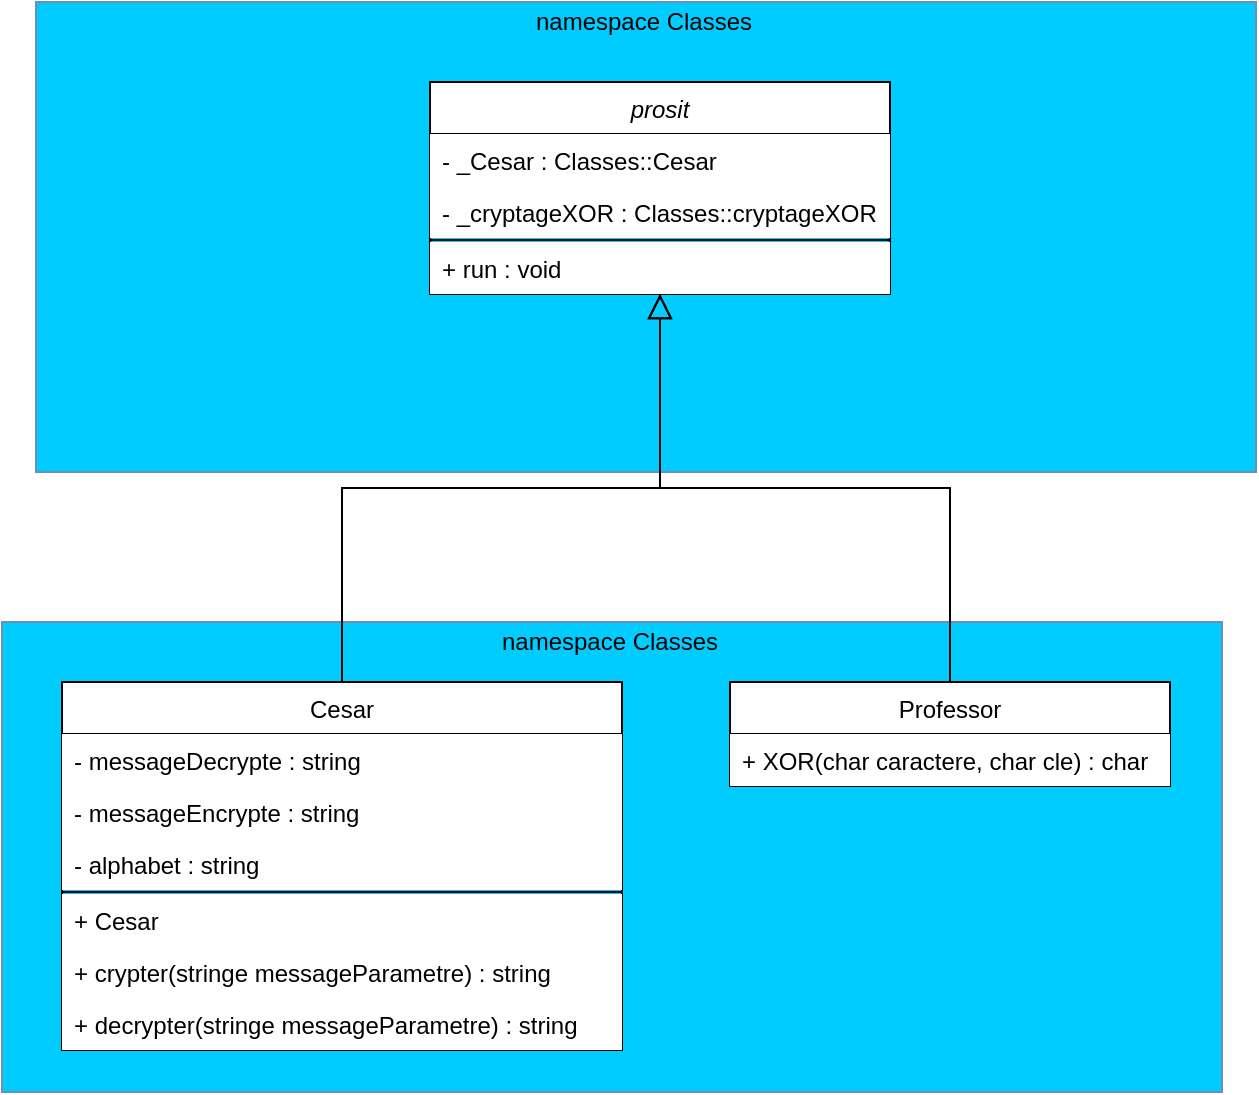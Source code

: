 <mxfile version="15.2.7" type="device"><diagram id="C5RBs43oDa-KdzZeNtuy" name="Page-1"><mxGraphModel dx="1463" dy="846" grid="1" gridSize="10" guides="1" tooltips="1" connect="1" arrows="1" fold="1" page="1" pageScale="1" pageWidth="827" pageHeight="1169" math="0" shadow="0"><root><mxCell id="WIyWlLk6GJQsqaUBKTNV-0"/><mxCell id="WIyWlLk6GJQsqaUBKTNV-1" parent="WIyWlLk6GJQsqaUBKTNV-0"/><mxCell id="lTp-fACrL71Uacy8y6Iw-5" value="" style="rounded=0;whiteSpace=wrap;html=1;fillColor=#00CCFF;strokeColor=#6c8ebf;" vertex="1" parent="WIyWlLk6GJQsqaUBKTNV-1"><mxGeometry x="127" y="80" width="610" height="235" as="geometry"/></mxCell><mxCell id="lTp-fACrL71Uacy8y6Iw-6" value="namespace Classes" style="text;html=1;strokeColor=none;fillColor=none;align=center;verticalAlign=middle;whiteSpace=wrap;rounded=0;" vertex="1" parent="WIyWlLk6GJQsqaUBKTNV-1"><mxGeometry x="371" y="80" width="120" height="20" as="geometry"/></mxCell><mxCell id="lTp-fACrL71Uacy8y6Iw-3" value="" style="rounded=0;whiteSpace=wrap;html=1;fillColor=#00CCFF;strokeColor=#6c8ebf;" vertex="1" parent="WIyWlLk6GJQsqaUBKTNV-1"><mxGeometry x="110" y="390" width="610" height="235" as="geometry"/></mxCell><mxCell id="zkfFHV4jXpPFQw0GAbJ--0" value="prosit" style="swimlane;fontStyle=2;align=center;verticalAlign=top;childLayout=stackLayout;horizontal=1;startSize=26;horizontalStack=0;resizeParent=1;resizeLast=0;collapsible=1;marginBottom=0;rounded=0;shadow=0;strokeWidth=1;" parent="WIyWlLk6GJQsqaUBKTNV-1" vertex="1"><mxGeometry x="324" y="120" width="230" height="106" as="geometry"><mxRectangle x="230" y="140" width="160" height="26" as="alternateBounds"/></mxGeometry></mxCell><mxCell id="zkfFHV4jXpPFQw0GAbJ--1" value="- _Cesar : Classes::Cesar" style="text;align=left;verticalAlign=top;spacingLeft=4;spacingRight=4;overflow=hidden;rotatable=0;points=[[0,0.5],[1,0.5]];portConstraint=eastwest;fillColor=default;" parent="zkfFHV4jXpPFQw0GAbJ--0" vertex="1"><mxGeometry y="26" width="230" height="26" as="geometry"/></mxCell><mxCell id="zkfFHV4jXpPFQw0GAbJ--2" value="- _cryptageXOR : Classes::cryptageXOR" style="text;align=left;verticalAlign=top;spacingLeft=4;spacingRight=4;overflow=hidden;rotatable=0;points=[[0,0.5],[1,0.5]];portConstraint=eastwest;rounded=0;shadow=0;html=0;fillColor=default;" parent="zkfFHV4jXpPFQw0GAbJ--0" vertex="1"><mxGeometry y="52" width="230" height="26" as="geometry"/></mxCell><mxCell id="zkfFHV4jXpPFQw0GAbJ--4" value="" style="line;html=1;strokeWidth=1;align=left;verticalAlign=middle;spacingTop=-1;spacingLeft=3;spacingRight=3;rotatable=0;labelPosition=right;points=[];portConstraint=eastwest;" parent="zkfFHV4jXpPFQw0GAbJ--0" vertex="1"><mxGeometry y="78" width="230" height="2" as="geometry"/></mxCell><mxCell id="zkfFHV4jXpPFQw0GAbJ--5" value="+ run : void" style="text;align=left;verticalAlign=top;spacingLeft=4;spacingRight=4;overflow=hidden;rotatable=0;points=[[0,0.5],[1,0.5]];portConstraint=eastwest;fillColor=default;" parent="zkfFHV4jXpPFQw0GAbJ--0" vertex="1"><mxGeometry y="80" width="230" height="26" as="geometry"/></mxCell><mxCell id="zkfFHV4jXpPFQw0GAbJ--6" value="Cesar" style="swimlane;fontStyle=0;align=center;verticalAlign=top;childLayout=stackLayout;horizontal=1;startSize=26;horizontalStack=0;resizeParent=1;resizeLast=0;collapsible=1;marginBottom=0;rounded=0;shadow=0;strokeWidth=1;" parent="WIyWlLk6GJQsqaUBKTNV-1" vertex="1"><mxGeometry x="140" y="420" width="280" height="184" as="geometry"><mxRectangle x="130" y="380" width="160" height="26" as="alternateBounds"/></mxGeometry></mxCell><mxCell id="zkfFHV4jXpPFQw0GAbJ--7" value="- messageDecrypte : string" style="text;align=left;verticalAlign=top;spacingLeft=4;spacingRight=4;overflow=hidden;rotatable=0;points=[[0,0.5],[1,0.5]];portConstraint=eastwest;fillColor=default;" parent="zkfFHV4jXpPFQw0GAbJ--6" vertex="1"><mxGeometry y="26" width="280" height="26" as="geometry"/></mxCell><mxCell id="lTp-fACrL71Uacy8y6Iw-1" value="- messageEncrypte : string" style="text;align=left;verticalAlign=top;spacingLeft=4;spacingRight=4;overflow=hidden;rotatable=0;points=[[0,0.5],[1,0.5]];portConstraint=eastwest;rounded=0;shadow=0;html=0;fillColor=default;" vertex="1" parent="zkfFHV4jXpPFQw0GAbJ--6"><mxGeometry y="52" width="280" height="26" as="geometry"/></mxCell><mxCell id="lTp-fACrL71Uacy8y6Iw-0" value="- alphabet : string" style="text;align=left;verticalAlign=top;spacingLeft=4;spacingRight=4;overflow=hidden;rotatable=0;points=[[0,0.5],[1,0.5]];portConstraint=eastwest;fillColor=default;" vertex="1" parent="zkfFHV4jXpPFQw0GAbJ--6"><mxGeometry y="78" width="280" height="26" as="geometry"/></mxCell><mxCell id="zkfFHV4jXpPFQw0GAbJ--9" value="" style="line;html=1;strokeWidth=1;align=left;verticalAlign=middle;spacingTop=-1;spacingLeft=3;spacingRight=3;rotatable=0;labelPosition=right;points=[];portConstraint=eastwest;fillColor=default;" parent="zkfFHV4jXpPFQw0GAbJ--6" vertex="1"><mxGeometry y="104" width="280" height="2" as="geometry"/></mxCell><mxCell id="zkfFHV4jXpPFQw0GAbJ--10" value="+ Cesar" style="text;align=left;verticalAlign=top;spacingLeft=4;spacingRight=4;overflow=hidden;rotatable=0;points=[[0,0.5],[1,0.5]];portConstraint=eastwest;fontStyle=0;fillColor=default;" parent="zkfFHV4jXpPFQw0GAbJ--6" vertex="1"><mxGeometry y="106" width="280" height="26" as="geometry"/></mxCell><mxCell id="zkfFHV4jXpPFQw0GAbJ--11" value="+ crypter(stringe messageParametre) : string" style="text;align=left;verticalAlign=top;spacingLeft=4;spacingRight=4;overflow=hidden;rotatable=0;points=[[0,0.5],[1,0.5]];portConstraint=eastwest;fillColor=default;" parent="zkfFHV4jXpPFQw0GAbJ--6" vertex="1"><mxGeometry y="132" width="280" height="26" as="geometry"/></mxCell><mxCell id="lTp-fACrL71Uacy8y6Iw-2" value="+ decrypter(stringe messageParametre) : string" style="text;align=left;verticalAlign=top;spacingLeft=4;spacingRight=4;overflow=hidden;rotatable=0;points=[[0,0.5],[1,0.5]];portConstraint=eastwest;fillColor=default;" vertex="1" parent="zkfFHV4jXpPFQw0GAbJ--6"><mxGeometry y="158" width="280" height="26" as="geometry"/></mxCell><mxCell id="zkfFHV4jXpPFQw0GAbJ--12" value="" style="endArrow=block;endSize=10;endFill=0;shadow=0;strokeWidth=1;rounded=0;edgeStyle=elbowEdgeStyle;elbow=vertical;" parent="WIyWlLk6GJQsqaUBKTNV-1" source="zkfFHV4jXpPFQw0GAbJ--6" target="zkfFHV4jXpPFQw0GAbJ--0" edge="1"><mxGeometry width="160" relative="1" as="geometry"><mxPoint x="260" y="203" as="sourcePoint"/><mxPoint x="260" y="203" as="targetPoint"/></mxGeometry></mxCell><mxCell id="zkfFHV4jXpPFQw0GAbJ--13" value="Professor" style="swimlane;fontStyle=0;align=center;verticalAlign=top;childLayout=stackLayout;horizontal=1;startSize=26;horizontalStack=0;resizeParent=1;resizeLast=0;collapsible=1;marginBottom=0;rounded=0;shadow=0;strokeWidth=1;fillColor=default;" parent="WIyWlLk6GJQsqaUBKTNV-1" vertex="1"><mxGeometry x="474" y="420" width="220" height="52" as="geometry"><mxRectangle x="340" y="380" width="170" height="26" as="alternateBounds"/></mxGeometry></mxCell><mxCell id="zkfFHV4jXpPFQw0GAbJ--14" value="+ XOR(char caractere, char cle) : char" style="text;align=left;verticalAlign=top;spacingLeft=4;spacingRight=4;overflow=hidden;rotatable=0;points=[[0,0.5],[1,0.5]];portConstraint=eastwest;fillColor=default;" parent="zkfFHV4jXpPFQw0GAbJ--13" vertex="1"><mxGeometry y="26" width="220" height="26" as="geometry"/></mxCell><mxCell id="zkfFHV4jXpPFQw0GAbJ--16" value="" style="endArrow=block;endSize=10;endFill=0;shadow=0;strokeWidth=1;rounded=0;edgeStyle=elbowEdgeStyle;elbow=vertical;" parent="WIyWlLk6GJQsqaUBKTNV-1" source="zkfFHV4jXpPFQw0GAbJ--13" target="zkfFHV4jXpPFQw0GAbJ--0" edge="1"><mxGeometry width="160" relative="1" as="geometry"><mxPoint x="270" y="373" as="sourcePoint"/><mxPoint x="370" y="271" as="targetPoint"/></mxGeometry></mxCell><mxCell id="lTp-fACrL71Uacy8y6Iw-4" value="namespace Classes" style="text;html=1;strokeColor=none;fillColor=none;align=center;verticalAlign=middle;whiteSpace=wrap;rounded=0;" vertex="1" parent="WIyWlLk6GJQsqaUBKTNV-1"><mxGeometry x="354" y="390" width="120" height="20" as="geometry"/></mxCell></root></mxGraphModel></diagram></mxfile>